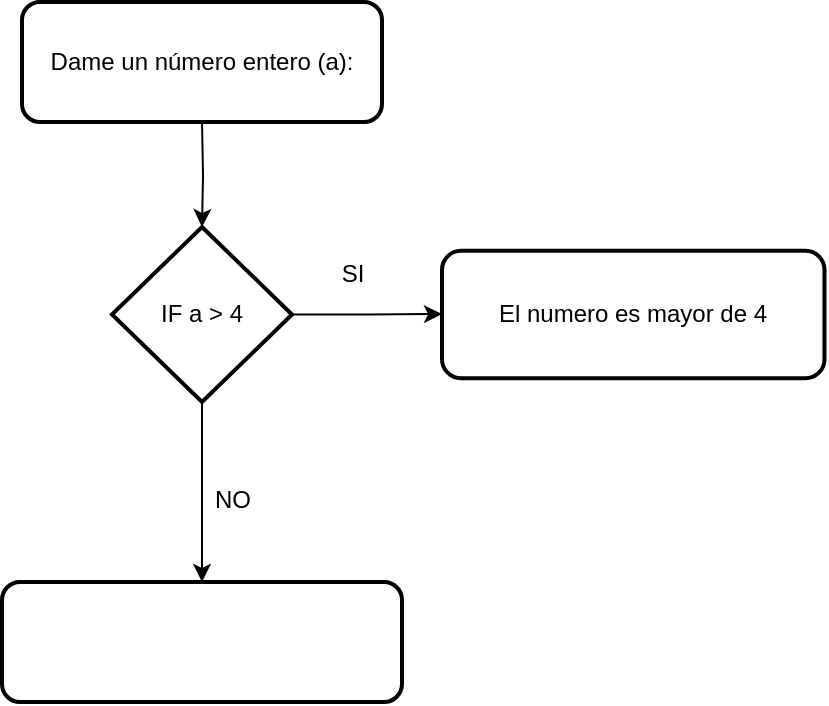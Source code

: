 <mxfile version="12.5.5" type="github">
  <diagram id="C5RBs43oDa-KdzZeNtuy" name="Page-1">
    <mxGraphModel dx="1320" dy="516" grid="1" gridSize="10" guides="1" tooltips="1" connect="1" arrows="1" fold="1" page="1" pageScale="1" pageWidth="827" pageHeight="1169" math="0" shadow="0">
      <root>
        <mxCell id="WIyWlLk6GJQsqaUBKTNV-0"/>
        <mxCell id="WIyWlLk6GJQsqaUBKTNV-1" parent="WIyWlLk6GJQsqaUBKTNV-0"/>
        <mxCell id="DnD7M6hQlHzNACPniD5b-13" value="" style="edgeStyle=orthogonalEdgeStyle;rounded=0;orthogonalLoop=1;jettySize=auto;html=1;strokeColor=#000000;fontFamily=Helvetica;align=center;" edge="1" parent="WIyWlLk6GJQsqaUBKTNV-1" source="DnD7M6hQlHzNACPniD5b-1">
          <mxGeometry relative="1" as="geometry">
            <mxPoint x="510" y="466" as="targetPoint"/>
          </mxGeometry>
        </mxCell>
        <mxCell id="DnD7M6hQlHzNACPniD5b-22" style="edgeStyle=orthogonalEdgeStyle;rounded=0;orthogonalLoop=1;jettySize=auto;html=1;exitX=0.5;exitY=1;exitDx=0;exitDy=0;entryX=0.5;entryY=0;entryDx=0;entryDy=0;strokeColor=#000000;fontFamily=Helvetica;align=center;" edge="1" parent="WIyWlLk6GJQsqaUBKTNV-1" source="DnD7M6hQlHzNACPniD5b-1" target="DnD7M6hQlHzNACPniD5b-21">
          <mxGeometry relative="1" as="geometry"/>
        </mxCell>
        <mxCell id="DnD7M6hQlHzNACPniD5b-1" value="IF a &amp;gt; 4" style="rhombus;whiteSpace=wrap;html=1;fontFamily=Helvetica;rotation=0;strokeWidth=2;" vertex="1" parent="WIyWlLk6GJQsqaUBKTNV-1">
          <mxGeometry x="345" y="422.5" width="90" height="87.5" as="geometry"/>
        </mxCell>
        <mxCell id="DnD7M6hQlHzNACPniD5b-8" style="edgeStyle=orthogonalEdgeStyle;rounded=0;orthogonalLoop=1;jettySize=auto;html=1;strokeColor=#000000;fontFamily=Helvetica;align=center;" edge="1" parent="WIyWlLk6GJQsqaUBKTNV-1" target="DnD7M6hQlHzNACPniD5b-1">
          <mxGeometry relative="1" as="geometry">
            <mxPoint x="390" y="370" as="sourcePoint"/>
          </mxGeometry>
        </mxCell>
        <mxCell id="DnD7M6hQlHzNACPniD5b-16" value="&lt;span style=&quot;white-space: normal&quot;&gt;Dame un número entero (a):&lt;/span&gt;" style="rounded=1;whiteSpace=wrap;html=1;strokeColor=#000000;fontFamily=Helvetica;strokeWidth=2;" vertex="1" parent="WIyWlLk6GJQsqaUBKTNV-1">
          <mxGeometry x="300" y="310" width="180" height="60" as="geometry"/>
        </mxCell>
        <mxCell id="DnD7M6hQlHzNACPniD5b-17" value="El numero es mayor de 4" style="rounded=1;whiteSpace=wrap;html=1;strokeColor=#000000;strokeWidth=2;fontFamily=Helvetica;" vertex="1" parent="WIyWlLk6GJQsqaUBKTNV-1">
          <mxGeometry x="510" y="434.38" width="191.25" height="63.75" as="geometry"/>
        </mxCell>
        <mxCell id="DnD7M6hQlHzNACPniD5b-19" value="SI" style="text;html=1;align=center;verticalAlign=middle;resizable=0;points=[];autosize=1;fontFamily=Helvetica;" vertex="1" parent="WIyWlLk6GJQsqaUBKTNV-1">
          <mxGeometry x="450" y="436.25" width="30" height="20" as="geometry"/>
        </mxCell>
        <mxCell id="DnD7M6hQlHzNACPniD5b-21" value="" style="rounded=1;whiteSpace=wrap;html=1;strokeColor=#000000;strokeWidth=2;fontFamily=Helvetica;" vertex="1" parent="WIyWlLk6GJQsqaUBKTNV-1">
          <mxGeometry x="290" y="600" width="200" height="60" as="geometry"/>
        </mxCell>
        <mxCell id="DnD7M6hQlHzNACPniD5b-23" value="NO" style="text;html=1;align=center;verticalAlign=middle;resizable=0;points=[];autosize=1;fontFamily=Helvetica;" vertex="1" parent="WIyWlLk6GJQsqaUBKTNV-1">
          <mxGeometry x="390" y="549" width="30" height="20" as="geometry"/>
        </mxCell>
      </root>
    </mxGraphModel>
  </diagram>
</mxfile>
